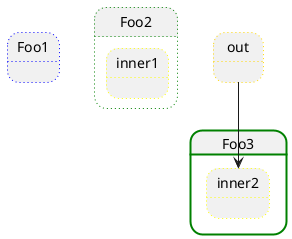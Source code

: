 {
  "sha1": "hjzgeby9lmg6h3z0tryz7gmj1iw22hp",
  "insertion": {
    "when": "2024-06-03T18:59:29.688Z",
    "user": "plantuml@gmail.com"
  }
}
@startuml
set separator none
state Foo1 ##[dotted]blue {
}
state Foo2 ##[dotted]green {
state inner1 ##[dotted]yellow
}

state out ##[dotted]gold

state Foo3 ##[bold]green {
state inner2 ##[dotted]yellow
}

out --> inner2
@enduml

